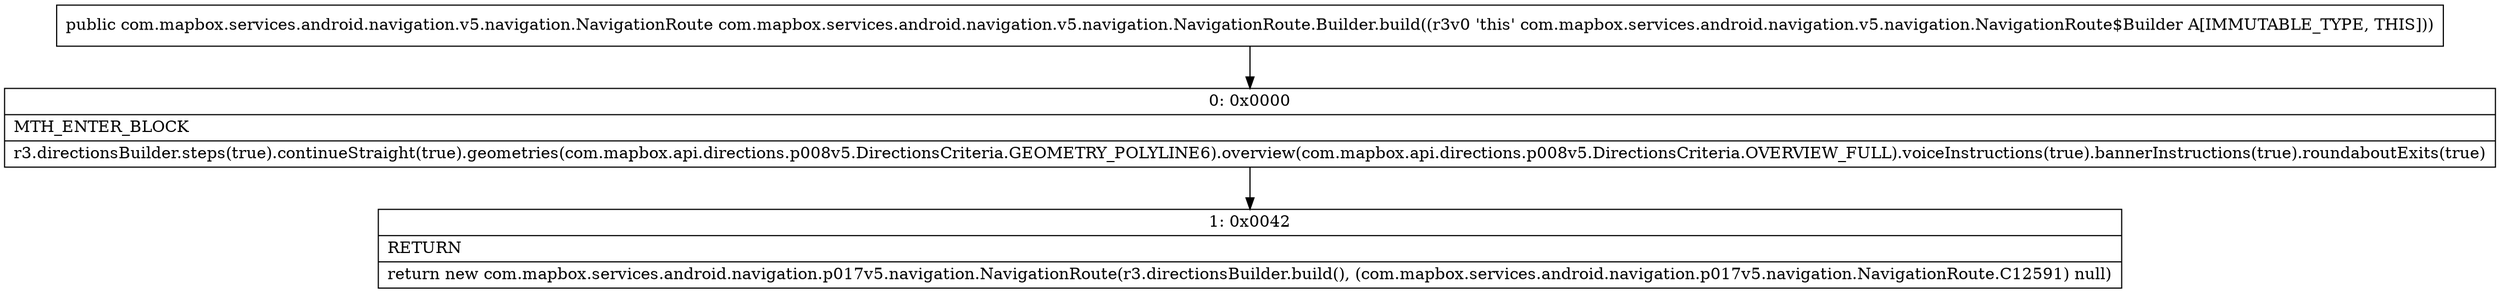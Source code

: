 digraph "CFG forcom.mapbox.services.android.navigation.v5.navigation.NavigationRoute.Builder.build()Lcom\/mapbox\/services\/android\/navigation\/v5\/navigation\/NavigationRoute;" {
Node_0 [shape=record,label="{0\:\ 0x0000|MTH_ENTER_BLOCK\l|r3.directionsBuilder.steps(true).continueStraight(true).geometries(com.mapbox.api.directions.p008v5.DirectionsCriteria.GEOMETRY_POLYLINE6).overview(com.mapbox.api.directions.p008v5.DirectionsCriteria.OVERVIEW_FULL).voiceInstructions(true).bannerInstructions(true).roundaboutExits(true)\l}"];
Node_1 [shape=record,label="{1\:\ 0x0042|RETURN\l|return new com.mapbox.services.android.navigation.p017v5.navigation.NavigationRoute(r3.directionsBuilder.build(), (com.mapbox.services.android.navigation.p017v5.navigation.NavigationRoute.C12591) null)\l}"];
MethodNode[shape=record,label="{public com.mapbox.services.android.navigation.v5.navigation.NavigationRoute com.mapbox.services.android.navigation.v5.navigation.NavigationRoute.Builder.build((r3v0 'this' com.mapbox.services.android.navigation.v5.navigation.NavigationRoute$Builder A[IMMUTABLE_TYPE, THIS])) }"];
MethodNode -> Node_0;
Node_0 -> Node_1;
}

